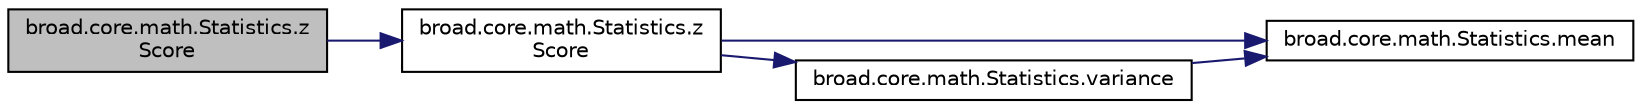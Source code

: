 digraph "broad.core.math.Statistics.zScore"
{
  edge [fontname="Helvetica",fontsize="10",labelfontname="Helvetica",labelfontsize="10"];
  node [fontname="Helvetica",fontsize="10",shape=record];
  rankdir="LR";
  Node1 [label="broad.core.math.Statistics.z\lScore",height=0.2,width=0.4,color="black", fillcolor="grey75", style="filled" fontcolor="black"];
  Node1 -> Node2 [color="midnightblue",fontsize="10",style="solid"];
  Node2 [label="broad.core.math.Statistics.z\lScore",height=0.2,width=0.4,color="black", fillcolor="white", style="filled",URL="$classbroad_1_1core_1_1math_1_1_statistics.html#a7727015f44a0d0af58641b6cf0f135bd"];
  Node2 -> Node3 [color="midnightblue",fontsize="10",style="solid"];
  Node3 [label="broad.core.math.Statistics.mean",height=0.2,width=0.4,color="black", fillcolor="white", style="filled",URL="$classbroad_1_1core_1_1math_1_1_statistics.html#a6cee05563e8d7390baaf1248fddc8596"];
  Node2 -> Node4 [color="midnightblue",fontsize="10",style="solid"];
  Node4 [label="broad.core.math.Statistics.variance",height=0.2,width=0.4,color="black", fillcolor="white", style="filled",URL="$classbroad_1_1core_1_1math_1_1_statistics.html#a99743455771861e891a42d5e82eca0ff"];
  Node4 -> Node3 [color="midnightblue",fontsize="10",style="solid"];
}
